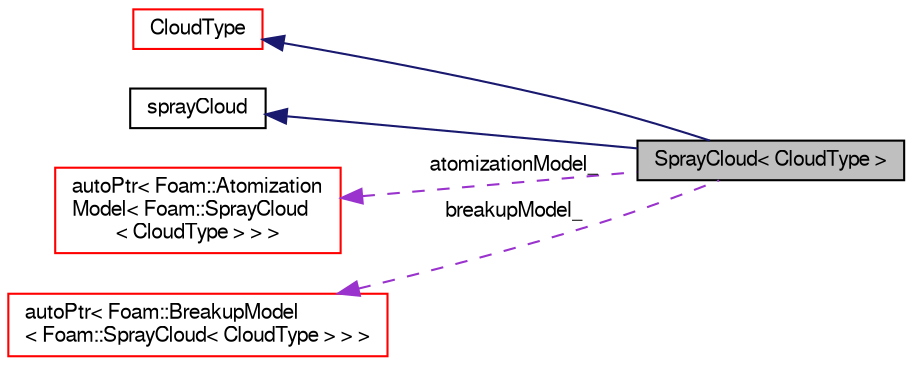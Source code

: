 digraph "SprayCloud&lt; CloudType &gt;"
{
  bgcolor="transparent";
  edge [fontname="FreeSans",fontsize="10",labelfontname="FreeSans",labelfontsize="10"];
  node [fontname="FreeSans",fontsize="10",shape=record];
  rankdir="LR";
  Node28 [label="SprayCloud\< CloudType \>",height=0.2,width=0.4,color="black", fillcolor="grey75", style="filled", fontcolor="black"];
  Node29 -> Node28 [dir="back",color="midnightblue",fontsize="10",style="solid",fontname="FreeSans"];
  Node29 [label="CloudType",height=0.2,width=0.4,color="red",URL="$a23686.html",tooltip="Templated base class for dsmc cloud. "];
  Node60 -> Node28 [dir="back",color="midnightblue",fontsize="10",style="solid",fontname="FreeSans"];
  Node60 [label="sprayCloud",height=0.2,width=0.4,color="black",URL="$a24518.html",tooltip="Virtual abstract base class for templated SprayCloud. "];
  Node61 -> Node28 [dir="back",color="darkorchid3",fontsize="10",style="dashed",label=" atomizationModel_" ,fontname="FreeSans"];
  Node61 [label="autoPtr\< Foam::Atomization\lModel\< Foam::SprayCloud\l\< CloudType \> \> \>",height=0.2,width=0.4,color="red",URL="$a25958.html"];
  Node63 -> Node28 [dir="back",color="darkorchid3",fontsize="10",style="dashed",label=" breakupModel_" ,fontname="FreeSans"];
  Node63 [label="autoPtr\< Foam::BreakupModel\l\< Foam::SprayCloud\< CloudType \> \> \>",height=0.2,width=0.4,color="red",URL="$a25958.html"];
}
